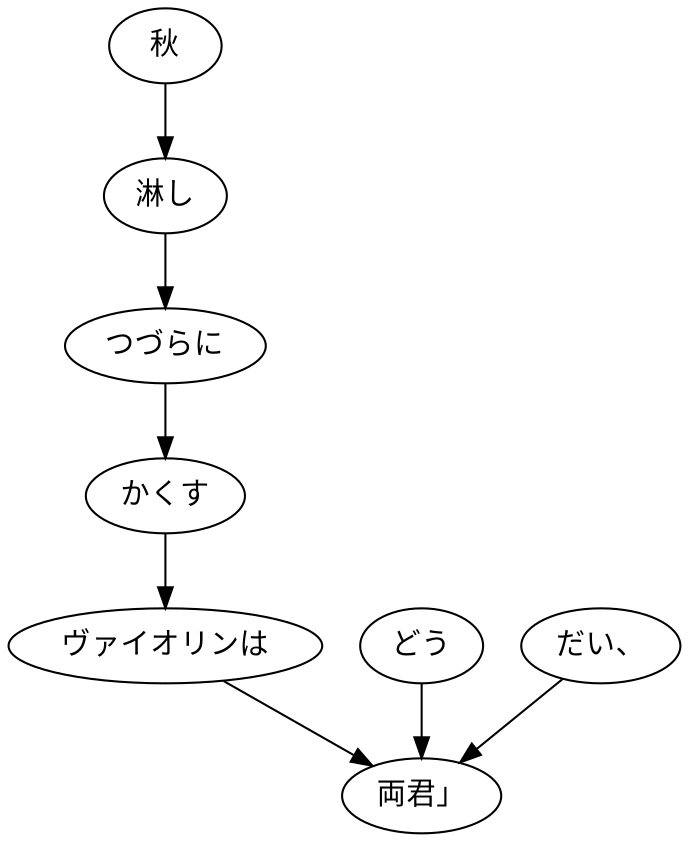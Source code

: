 digraph graph8190 {
	node0 [label="秋"];
	node1 [label="淋し"];
	node2 [label="つづらに"];
	node3 [label="かくす"];
	node4 [label="ヴァイオリンは"];
	node5 [label="どう"];
	node6 [label="だい、"];
	node7 [label="両君」"];
	node0 -> node1;
	node1 -> node2;
	node2 -> node3;
	node3 -> node4;
	node4 -> node7;
	node5 -> node7;
	node6 -> node7;
}
